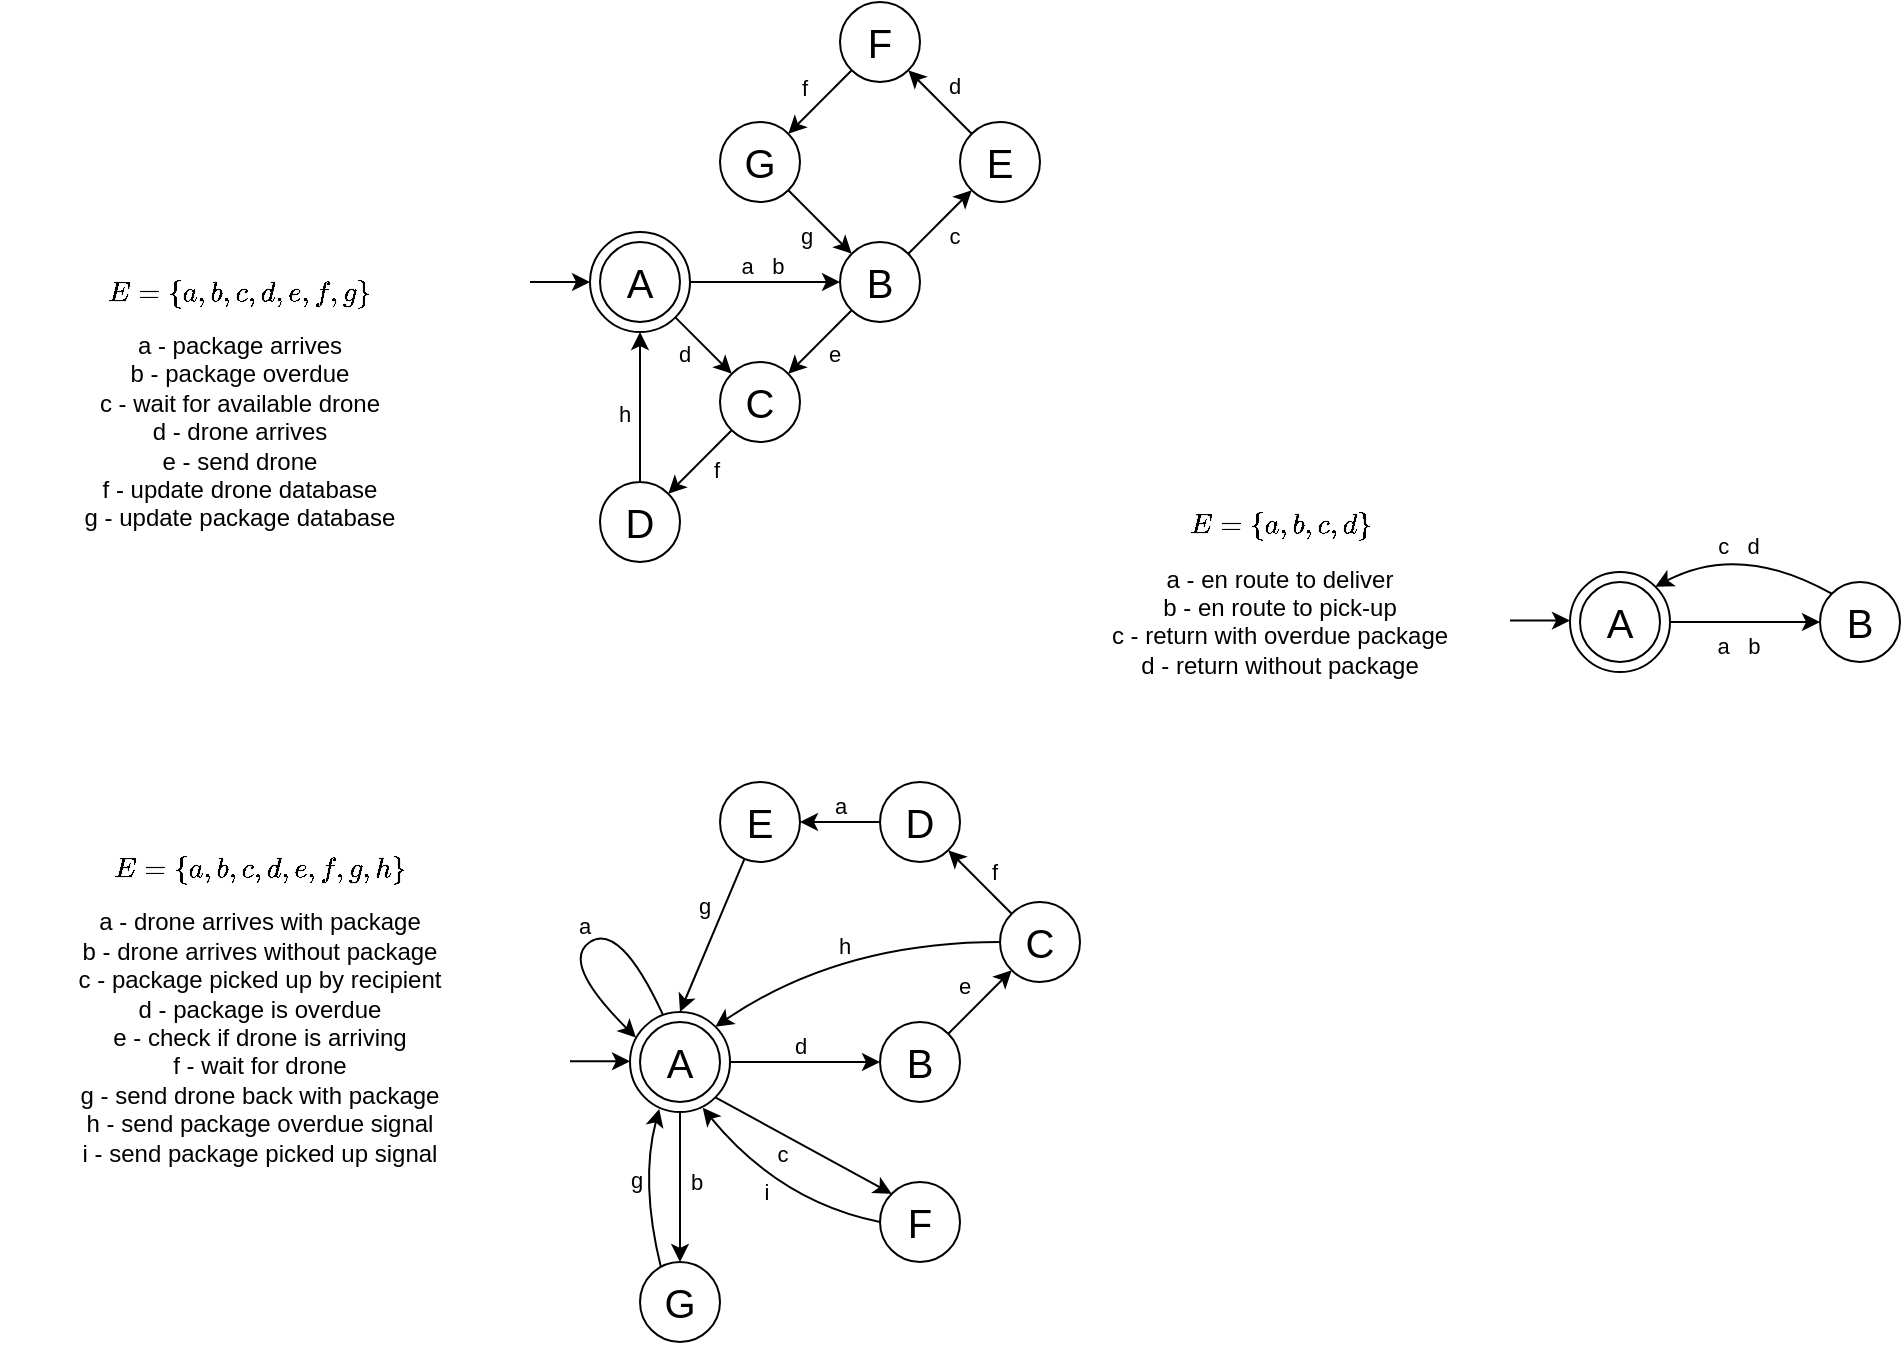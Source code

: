<mxfile version="24.7.17">
  <diagram name="Page-1" id="gmJVIDccvWsY-ryzsYZR">
    <mxGraphModel dx="2074" dy="1204" grid="1" gridSize="10" guides="1" tooltips="1" connect="1" arrows="1" fold="1" page="1" pageScale="1" pageWidth="850" pageHeight="1100" math="1" shadow="0">
      <root>
        <mxCell id="0" />
        <mxCell id="1" parent="0" />
        <mxCell id="8tRsAm4OLRTYSmNUncQA-51" value="" style="ellipse;whiteSpace=wrap;html=1;aspect=fixed;movable=1;resizable=1;rotatable=1;deletable=1;editable=1;locked=0;connectable=1;" vertex="1" parent="1">
          <mxGeometry x="805" y="445" width="50" height="50" as="geometry" />
        </mxCell>
        <mxCell id="8tRsAm4OLRTYSmNUncQA-4" style="edgeStyle=orthogonalEdgeStyle;rounded=0;orthogonalLoop=1;jettySize=auto;html=1;entryX=0;entryY=0.5;entryDx=0;entryDy=0;movable=0;resizable=0;rotatable=0;deletable=0;editable=0;locked=1;connectable=0;" edge="1" parent="1" source="8tRsAm4OLRTYSmNUncQA-2" target="8tRsAm4OLRTYSmNUncQA-3">
          <mxGeometry relative="1" as="geometry" />
        </mxCell>
        <mxCell id="8tRsAm4OLRTYSmNUncQA-5" value="a&amp;nbsp; &amp;nbsp;b" style="edgeLabel;html=1;align=center;verticalAlign=middle;resizable=0;points=[];labelBackgroundColor=none;movable=0;rotatable=0;deletable=0;editable=0;locked=1;connectable=0;" vertex="1" connectable="0" parent="8tRsAm4OLRTYSmNUncQA-4">
          <mxGeometry x="-0.056" relative="1" as="geometry">
            <mxPoint y="-8" as="offset" />
          </mxGeometry>
        </mxCell>
        <mxCell id="8tRsAm4OLRTYSmNUncQA-39" style="rounded=0;orthogonalLoop=1;jettySize=auto;html=1;entryX=0;entryY=0;entryDx=0;entryDy=0;movable=0;resizable=0;rotatable=0;deletable=0;editable=0;locked=1;connectable=0;" edge="1" parent="1" source="8tRsAm4OLRTYSmNUncQA-2" target="8tRsAm4OLRTYSmNUncQA-12">
          <mxGeometry relative="1" as="geometry" />
        </mxCell>
        <mxCell id="8tRsAm4OLRTYSmNUncQA-2" value="" style="ellipse;whiteSpace=wrap;html=1;aspect=fixed;movable=0;resizable=0;rotatable=0;deletable=0;editable=0;locked=1;connectable=0;" vertex="1" parent="1">
          <mxGeometry x="315" y="275" width="50" height="50" as="geometry" />
        </mxCell>
        <mxCell id="8tRsAm4OLRTYSmNUncQA-1" value="&lt;font style=&quot;font-size: 20px;&quot;&gt;A&lt;/font&gt;" style="ellipse;whiteSpace=wrap;html=1;aspect=fixed;movable=0;resizable=0;rotatable=0;deletable=0;editable=0;locked=1;connectable=0;" vertex="1" parent="1">
          <mxGeometry x="320" y="280" width="40" height="40" as="geometry" />
        </mxCell>
        <mxCell id="8tRsAm4OLRTYSmNUncQA-13" style="rounded=0;orthogonalLoop=1;jettySize=auto;html=1;entryX=1;entryY=0;entryDx=0;entryDy=0;movable=0;resizable=0;rotatable=0;deletable=0;editable=0;locked=1;connectable=0;" edge="1" parent="1" source="8tRsAm4OLRTYSmNUncQA-3" target="8tRsAm4OLRTYSmNUncQA-12">
          <mxGeometry relative="1" as="geometry" />
        </mxCell>
        <mxCell id="8tRsAm4OLRTYSmNUncQA-16" value="e" style="edgeLabel;html=1;align=center;verticalAlign=middle;resizable=0;points=[];labelBackgroundColor=none;movable=0;rotatable=0;deletable=0;editable=0;locked=1;connectable=0;" vertex="1" connectable="0" parent="8tRsAm4OLRTYSmNUncQA-13">
          <mxGeometry x="-0.118" y="2" relative="1" as="geometry">
            <mxPoint x="4" y="6" as="offset" />
          </mxGeometry>
        </mxCell>
        <mxCell id="8tRsAm4OLRTYSmNUncQA-27" style="rounded=0;orthogonalLoop=1;jettySize=auto;html=1;entryX=0;entryY=1;entryDx=0;entryDy=0;movable=0;resizable=0;rotatable=0;deletable=0;editable=0;locked=1;connectable=0;" edge="1" parent="1" source="8tRsAm4OLRTYSmNUncQA-3" target="8tRsAm4OLRTYSmNUncQA-8">
          <mxGeometry relative="1" as="geometry" />
        </mxCell>
        <mxCell id="8tRsAm4OLRTYSmNUncQA-30" value="c" style="edgeLabel;html=1;align=center;verticalAlign=middle;resizable=0;points=[];labelBackgroundColor=none;movable=0;rotatable=0;deletable=0;editable=0;locked=1;connectable=0;" vertex="1" connectable="0" parent="8tRsAm4OLRTYSmNUncQA-27">
          <mxGeometry x="0.032" y="-1" relative="1" as="geometry">
            <mxPoint x="6" y="6" as="offset" />
          </mxGeometry>
        </mxCell>
        <mxCell id="8tRsAm4OLRTYSmNUncQA-3" value="&lt;font style=&quot;font-size: 20px;&quot;&gt;B&lt;/font&gt;" style="ellipse;whiteSpace=wrap;html=1;aspect=fixed;movable=0;resizable=0;rotatable=0;deletable=0;editable=0;locked=1;connectable=0;" vertex="1" parent="1">
          <mxGeometry x="440" y="280" width="40" height="40" as="geometry" />
        </mxCell>
        <mxCell id="8tRsAm4OLRTYSmNUncQA-6" value="$$E = \{a,b,c, d, e, f, g\}$$&lt;div&gt;&lt;div&gt;&lt;span style=&quot;background-color: initial;&quot;&gt;a - package arrives&lt;/span&gt;&lt;/div&gt;&lt;div&gt;&lt;span style=&quot;background-color: initial;&quot;&gt;b - package overdue&lt;/span&gt;&lt;/div&gt;c - wait for available drone&lt;/div&gt;&lt;div&gt;d - drone arrives&lt;/div&gt;&lt;div&gt;e - send drone&lt;/div&gt;&lt;div&gt;&lt;div&gt;f - update drone database&lt;/div&gt;&lt;div&gt;&lt;span style=&quot;background-color: initial;&quot;&gt;g - update package database&lt;/span&gt;&lt;/div&gt;&lt;div&gt;&lt;span style=&quot;color: rgba(0, 0, 0, 0); font-family: monospace; font-size: 0px; text-align: start; text-wrap: nowrap; background-color: initial;&quot;&gt;bbbb3CmxGraphModel%3E%3Croot%3E%3CmxCell%20id%3D%220%22%2F%3E%3CmxCell%20id%3D%221%22%20parent%3D%220%22%2F%3E%3CmxCell%20id%3D%222%22%20value%3D%22%26lt%3Bfont%20style%3D%26quot%3Bfont-size%3A%2020px%3B%26quot%3B%26gt%3BA%26lt%3B%2Ffont%26gt%3B%22%20style%3D%22ellipse%3BwhiteSpace%3Dwrap%3Bhtml%3D1%3Baspect%3Dfixed%3B%22%20vertex%3D%221%22%20parent%3D%221%22%3E%3CmxGeometry%20x%3D%22320%22%20y%3D%22280%22%20width%3D%2240%22%20height%3D%2240%22%20as%3D%22geometry%22%2F%3E%3C%2FmxCell%3E%3C%2Froot%3E%3C%2FmxGraphModel%3E&lt;/span&gt;&lt;span style=&quot;color: rgba(0, 0, 0, 0); font-family: monospace; font-size: 0px; text-align: start; text-wrap: nowrap; background-color: initial;&quot;&gt;%3CmxGraphModel%3E%3Croot%3E%3CmxCell%20id%3D%220%22%2F%3E%3CmxCell%20id%3D%221%22%20parent%3D%220%22%2F%3E%3CmxCell%20id%3D%222%22%20value%3D%22%26lt%3Bfont%20style%3D%26quot%3Bfont-size%3A%2020px%3B%26quot%3B%26gt%3BA%26lt%3B%2Ffont%26gt%3B%22%20style%3D%22ellipse%3BwhiteSpace%3Dwrap%3Bhtml%3D1%3Baspect%3Dfixed%3B%22%20vertex%3D%221%22%20parent%3D%221%22%3E%3CmxGeometry%20x%3D%22320%22%20y%3D%22280%22%20width%3D%2240%22%20height%3D%2240%22%20as%3D%22geometry%22%2F%3E%3C%2FmxCell%3E%3C%2Froot%3E%3C%2F&amp;nbsp;&lt;/span&gt;&lt;/div&gt;&lt;/div&gt;&lt;div&gt;&lt;span style=&quot;color: rgba(0, 0, 0, 0); font-family: monospace; font-size: 0px; text-align: start; text-wrap: nowrap; background-color: initial;&quot;&gt;&lt;br&gt;&lt;/span&gt;&lt;/div&gt;" style="text;html=1;align=center;verticalAlign=middle;whiteSpace=wrap;rounded=0;movable=1;resizable=1;rotatable=1;deletable=1;editable=1;locked=0;connectable=1;" vertex="1" parent="1">
          <mxGeometry x="20" y="340" width="240" height="60" as="geometry" />
        </mxCell>
        <mxCell id="8tRsAm4OLRTYSmNUncQA-28" style="rounded=0;orthogonalLoop=1;jettySize=auto;html=1;entryX=1;entryY=1;entryDx=0;entryDy=0;movable=0;resizable=0;rotatable=0;deletable=0;editable=0;locked=1;connectable=0;" edge="1" parent="1" source="8tRsAm4OLRTYSmNUncQA-8" target="8tRsAm4OLRTYSmNUncQA-26">
          <mxGeometry relative="1" as="geometry" />
        </mxCell>
        <mxCell id="8tRsAm4OLRTYSmNUncQA-34" value="d" style="edgeLabel;html=1;align=center;verticalAlign=middle;resizable=0;points=[];labelBackgroundColor=none;movable=0;rotatable=0;deletable=0;editable=0;locked=1;connectable=0;" vertex="1" connectable="0" parent="8tRsAm4OLRTYSmNUncQA-28">
          <mxGeometry x="-0.231" relative="1" as="geometry">
            <mxPoint x="3" y="-12" as="offset" />
          </mxGeometry>
        </mxCell>
        <mxCell id="8tRsAm4OLRTYSmNUncQA-8" value="&lt;font style=&quot;font-size: 20px;&quot;&gt;E&lt;/font&gt;" style="ellipse;whiteSpace=wrap;html=1;aspect=fixed;movable=1;resizable=1;rotatable=1;deletable=1;editable=1;locked=0;connectable=1;" vertex="1" parent="1">
          <mxGeometry x="500" y="220" width="40" height="40" as="geometry" />
        </mxCell>
        <mxCell id="8tRsAm4OLRTYSmNUncQA-12" value="&lt;font style=&quot;font-size: 20px;&quot;&gt;C&lt;/font&gt;" style="ellipse;whiteSpace=wrap;html=1;aspect=fixed;movable=0;resizable=0;rotatable=0;deletable=0;editable=0;locked=1;connectable=0;" vertex="1" parent="1">
          <mxGeometry x="380" y="340" width="40" height="40" as="geometry" />
        </mxCell>
        <mxCell id="8tRsAm4OLRTYSmNUncQA-23" value="h" style="edgeLabel;html=1;align=center;verticalAlign=middle;resizable=0;points=[];labelBackgroundColor=none;movable=0;rotatable=0;deletable=0;editable=0;locked=1;connectable=0;" vertex="1" connectable="0" parent="1">
          <mxGeometry x="336.002" y="370.004" as="geometry">
            <mxPoint x="-4" y="-4" as="offset" />
          </mxGeometry>
        </mxCell>
        <mxCell id="8tRsAm4OLRTYSmNUncQA-24" value="f" style="edgeLabel;html=1;align=center;verticalAlign=middle;resizable=0;points=[];labelBackgroundColor=none;movable=0;rotatable=0;deletable=0;editable=0;locked=1;connectable=0;" vertex="1" connectable="0" parent="1">
          <mxGeometry x="382.002" y="398.004" as="geometry">
            <mxPoint x="-4" y="-4" as="offset" />
          </mxGeometry>
        </mxCell>
        <mxCell id="8tRsAm4OLRTYSmNUncQA-29" style="rounded=0;orthogonalLoop=1;jettySize=auto;html=1;entryX=1;entryY=0;entryDx=0;entryDy=0;movable=0;resizable=0;rotatable=0;deletable=0;editable=0;locked=1;connectable=0;" edge="1" parent="1" source="8tRsAm4OLRTYSmNUncQA-26" target="8tRsAm4OLRTYSmNUncQA-32">
          <mxGeometry relative="1" as="geometry" />
        </mxCell>
        <mxCell id="8tRsAm4OLRTYSmNUncQA-36" value="f" style="edgeLabel;html=1;align=center;verticalAlign=middle;resizable=0;points=[];labelBackgroundColor=none;movable=0;rotatable=0;deletable=0;editable=0;locked=1;connectable=0;" vertex="1" connectable="0" parent="8tRsAm4OLRTYSmNUncQA-29">
          <mxGeometry x="0.021" relative="1" as="geometry">
            <mxPoint x="-8" y="-8" as="offset" />
          </mxGeometry>
        </mxCell>
        <mxCell id="8tRsAm4OLRTYSmNUncQA-26" value="&lt;font style=&quot;font-size: 20px;&quot;&gt;F&lt;/font&gt;" style="ellipse;whiteSpace=wrap;html=1;aspect=fixed;movable=1;resizable=1;rotatable=1;deletable=1;editable=1;locked=0;connectable=1;" vertex="1" parent="1">
          <mxGeometry x="440" y="160" width="40" height="40" as="geometry" />
        </mxCell>
        <mxCell id="8tRsAm4OLRTYSmNUncQA-33" style="rounded=0;orthogonalLoop=1;jettySize=auto;html=1;entryX=0;entryY=0;entryDx=0;entryDy=0;movable=0;resizable=0;rotatable=0;deletable=0;editable=0;locked=1;connectable=0;" edge="1" parent="1" source="8tRsAm4OLRTYSmNUncQA-32" target="8tRsAm4OLRTYSmNUncQA-3">
          <mxGeometry relative="1" as="geometry" />
        </mxCell>
        <mxCell id="8tRsAm4OLRTYSmNUncQA-37" value="g" style="edgeLabel;html=1;align=center;verticalAlign=middle;resizable=0;points=[];labelBackgroundColor=none;movable=0;rotatable=0;deletable=0;editable=0;locked=1;connectable=0;" vertex="1" connectable="0" parent="8tRsAm4OLRTYSmNUncQA-33">
          <mxGeometry x="-0.357" relative="1" as="geometry">
            <mxPoint x="-2" y="12" as="offset" />
          </mxGeometry>
        </mxCell>
        <mxCell id="8tRsAm4OLRTYSmNUncQA-32" value="&lt;font style=&quot;font-size: 20px;&quot;&gt;G&lt;/font&gt;" style="ellipse;whiteSpace=wrap;html=1;aspect=fixed;movable=1;resizable=1;rotatable=1;deletable=1;editable=1;locked=0;connectable=1;" vertex="1" parent="1">
          <mxGeometry x="380" y="220" width="40" height="40" as="geometry" />
        </mxCell>
        <mxCell id="8tRsAm4OLRTYSmNUncQA-43" value="d" style="edgeLabel;html=1;align=center;verticalAlign=middle;resizable=0;points=[];labelBackgroundColor=none;movable=0;rotatable=0;deletable=0;editable=0;locked=1;connectable=0;" vertex="1" connectable="0" parent="1">
          <mxGeometry x="357.002" y="338.004" as="geometry">
            <mxPoint x="5" y="-2" as="offset" />
          </mxGeometry>
        </mxCell>
        <mxCell id="8tRsAm4OLRTYSmNUncQA-47" style="edgeStyle=orthogonalEdgeStyle;rounded=0;orthogonalLoop=1;jettySize=auto;html=1;entryX=0.5;entryY=1;entryDx=0;entryDy=0;movable=0;resizable=0;rotatable=0;deletable=0;editable=0;locked=1;connectable=0;" edge="1" parent="1" source="8tRsAm4OLRTYSmNUncQA-45" target="8tRsAm4OLRTYSmNUncQA-2">
          <mxGeometry relative="1" as="geometry" />
        </mxCell>
        <mxCell id="8tRsAm4OLRTYSmNUncQA-45" value="&lt;font style=&quot;font-size: 20px;&quot;&gt;D&lt;/font&gt;" style="ellipse;whiteSpace=wrap;html=1;aspect=fixed;movable=1;resizable=1;rotatable=1;deletable=1;editable=1;locked=0;connectable=1;" vertex="1" parent="1">
          <mxGeometry x="320" y="400" width="40" height="40" as="geometry" />
        </mxCell>
        <mxCell id="8tRsAm4OLRTYSmNUncQA-46" style="rounded=0;orthogonalLoop=1;jettySize=auto;html=1;entryX=1;entryY=0;entryDx=0;entryDy=0;movable=0;resizable=0;rotatable=0;deletable=0;editable=0;locked=1;connectable=0;" edge="1" parent="1" source="8tRsAm4OLRTYSmNUncQA-12" target="8tRsAm4OLRTYSmNUncQA-45">
          <mxGeometry relative="1" as="geometry" />
        </mxCell>
        <mxCell id="8tRsAm4OLRTYSmNUncQA-54" style="rounded=0;orthogonalLoop=1;jettySize=auto;html=1;entryX=0;entryY=0.5;entryDx=0;entryDy=0;exitX=1;exitY=0.5;exitDx=0;exitDy=0;" edge="1" parent="1" source="8tRsAm4OLRTYSmNUncQA-51" target="8tRsAm4OLRTYSmNUncQA-52">
          <mxGeometry relative="1" as="geometry">
            <mxPoint x="850" y="450" as="sourcePoint" />
          </mxGeometry>
        </mxCell>
        <mxCell id="8tRsAm4OLRTYSmNUncQA-55" value="a&amp;nbsp; &amp;nbsp;b" style="edgeLabel;html=1;align=center;verticalAlign=middle;resizable=0;points=[];labelBackgroundColor=none;" vertex="1" connectable="0" parent="8tRsAm4OLRTYSmNUncQA-54">
          <mxGeometry x="-0.126" y="-1" relative="1" as="geometry">
            <mxPoint x="1" y="11" as="offset" />
          </mxGeometry>
        </mxCell>
        <mxCell id="8tRsAm4OLRTYSmNUncQA-48" value="&lt;span style=&quot;font-size: 20px;&quot;&gt;A&lt;/span&gt;" style="ellipse;whiteSpace=wrap;html=1;aspect=fixed;movable=1;resizable=1;rotatable=1;deletable=1;editable=1;locked=0;connectable=1;" vertex="1" parent="1">
          <mxGeometry x="810" y="450" width="40" height="40" as="geometry" />
        </mxCell>
        <mxCell id="8tRsAm4OLRTYSmNUncQA-49" value="$$E = \{a,b,c, d\}$$&lt;div&gt;&lt;div&gt;&lt;span style=&quot;background-color: initial;&quot;&gt;a - en route to deliver&lt;/span&gt;&lt;/div&gt;&lt;div&gt;&lt;span style=&quot;background-color: initial;&quot;&gt;b -&amp;nbsp;&lt;/span&gt;&lt;span style=&quot;background-color: initial;&quot;&gt;en route to pick-up&lt;/span&gt;&lt;/div&gt;&lt;/div&gt;&lt;div&gt;c - return with overdue package&lt;/div&gt;&lt;div&gt;d - return without package&lt;/div&gt;&lt;div&gt;&lt;div&gt;&lt;span style=&quot;color: rgba(0, 0, 0, 0); font-family: monospace; font-size: 0px; text-align: start; text-wrap: nowrap; background-color: initial;&quot;&gt;bbbb3CmxGraphModel%3E%3Croot%3E%3CmxCell%20id%3D%220%22%2F%3E%3CmxCell%20id%3D%221%22%20parent%3D%220%22%2F%3E%3CmxCell%20id%3D%222%22%20value%3D%22%26lt%3Bfont%20style%3D%26quot%3Bfont-size%3A%2020px%3B%26quot%3B%26gt%3BA%26lt%3B%2Ffont%26gt%3B%22%20style%3D%22ellipse%3BwhiteSpace%3Dwrap%3Bhtml%3D1%3Baspect%3Dfixed%3B%22%20vertex%3D%221%22%20parent%3D%221%22%3E%3CmxGeometry%20x%3D%22320%22%20y%3D%22280%22%20width%3D%2240%22%20height%3D%2240%22%20as%3D%22geometry%22%2F%3E%3C%2FmxCell%3E%3C%2Froot%3E%3C%2FmxGraphModel%3E&lt;/span&gt;&lt;span style=&quot;color: rgba(0, 0, 0, 0); font-family: monospace; font-size: 0px; text-align: start; text-wrap: nowrap; background-color: initial;&quot;&gt;%3CmxGraphModel%3E%3Croot%3E%3CmxCell%20id%3D%220%22%2F%3E%3CmxCell%20id%3D%221%22%20parent%3D%220%22%2F%3E%3CmxCell%20id%3D%222%22%20value%3D%22%26lt%3Bfont%20style%3D%26quot%3Bfont-size%3A%2020px%3B%26quot%3B%26gt%3BA%26lt%3B%2Ffont%26gt%3B%22%20style%3D%22ellipse%3BwhiteSpace%3Dwrap%3Bhtml%3D1%3Baspect%3Dfixed%3B%22%20vertex%3D%221%22%20parent%3D%221%22%3E%3CmxGeometry%20x%3D%22320%22%20y%3D%22280%22%20width%3D%2240%22%20height%3D%2240%22%20as%3D%22geometry%22%2F%3E%3C%2FmxCell%3E%3C%2Froot%3E%3C%2F&amp;nbsp;&lt;/span&gt;&lt;/div&gt;&lt;/div&gt;&lt;div&gt;&lt;span style=&quot;color: rgba(0, 0, 0, 0); font-family: monospace; font-size: 0px; text-align: start; text-wrap: nowrap; background-color: initial;&quot;&gt;&lt;br&gt;&lt;/span&gt;&lt;/div&gt;" style="text;html=1;align=center;verticalAlign=middle;whiteSpace=wrap;rounded=0;movable=1;resizable=1;rotatable=1;deletable=1;editable=1;locked=0;connectable=1;" vertex="1" parent="1">
          <mxGeometry x="540" y="435" width="240" height="60" as="geometry" />
        </mxCell>
        <mxCell id="8tRsAm4OLRTYSmNUncQA-52" value="&lt;span style=&quot;font-size: 20px;&quot;&gt;B&lt;/span&gt;" style="ellipse;whiteSpace=wrap;html=1;aspect=fixed;movable=1;resizable=1;rotatable=1;deletable=1;editable=1;locked=0;connectable=1;" vertex="1" parent="1">
          <mxGeometry x="930" y="450" width="40" height="40" as="geometry" />
        </mxCell>
        <mxCell id="8tRsAm4OLRTYSmNUncQA-64" value="$$E = \{a,b,c, d,e, f, g, h\}$$&lt;div&gt;&lt;div&gt;&lt;div&gt;&lt;span style=&quot;background-color: initial;&quot;&gt;a - drone arrives with package&lt;/span&gt;&lt;/div&gt;&lt;div&gt;&lt;span style=&quot;background-color: initial;&quot;&gt;b -&amp;nbsp;&lt;/span&gt;&lt;span style=&quot;background-color: initial;&quot;&gt;drone arrives without package&lt;/span&gt;&lt;/div&gt;&lt;/div&gt;&lt;div&gt;c - package picked up by recipient&lt;/div&gt;&lt;div&gt;d - package is overdue&lt;/div&gt;&lt;div&gt;e - check if drone is arriving&lt;/div&gt;&lt;div&gt;f - wait for drone&lt;/div&gt;&lt;div&gt;g - send drone back with package&lt;/div&gt;&lt;div&gt;h - send package overdue signal&lt;/div&gt;&lt;div&gt;i - send package picked up signal&lt;/div&gt;&lt;div&gt;&lt;br&gt;&lt;/div&gt;&lt;div&gt;&lt;div&gt;&lt;span style=&quot;color: rgba(0, 0, 0, 0); font-family: monospace; font-size: 0px; text-align: start; text-wrap: nowrap; background-color: initial;&quot;&gt;bbbb3CmxGraphModel%3E%3Croot%3E%3CmxCell%20id%3D%220%22%2F%3E%3CmxCell%20id%3D%221%22%20parent%3D%220%22%2F%3E%3CmxCell%20id%3D%222%22%20value%3D%22%26lt%3Bfont%20style%3D%26quot%3Bfont-size%3A%2020px%3B%26quot%3B%26gt%3BA%26lt%3B%2Ffont%26gt%3B%22%20style%3D%22ellipse%3BwhiteSpace%3Dwrap%3Bhtml%3D1%3Baspect%3Dfixed%3B%22%20vertex%3D%221%22%20parent%3D%221%22%3E%3CmxGeometry%20x%3D%22320%22%20y%3D%22280%22%20width%3D%2240%22%20height%3D%2240%22%20as%3D%22geometry%22%2F%3E%3C%2FmxCell%3E%3C%2Froot%3E%3C%2FmxGraphModel%3&lt;/span&gt;&lt;/div&gt;&lt;div&gt;&lt;span style=&quot;background-color: initial; color: rgba(0, 0, 0, 0); font-family: monospace; font-size: 0px; text-align: start; text-wrap: nowrap;&quot;&gt;&amp;nbsp;dsa%3CmxGraphModel%3E%3Croot%3E%3CmxCell%20id%3D%220%22%2F%3E%3CmxCell%20id%3D%221%22%20parent%3D%220%22%2F%3E%3CmxCell%20id%3D%222%22%20value%3D%22%26lt%3Bfont%20style%3D%26quot%3Bfont-size%3A%2020px%3B%26quot%3B%26gt%3BA%26lt%3B%2Ffont%26gt%3B%22%20style%3D%22ellipse%3BwhiteSpace%3Dwrap%3Bhtml%3D1%3Baspect%3Dfixed%3B%22%20vertex%3D%221%22%20parent%3D%221%22%3E%3CmxGeometry%20x%3D%22320%22%20y%3D%22280%22%20width%3D%2240%22%20height%3D%2240%22%20as%3D%22geometry%22%2F%3E%3C%2FmxCell%3E%3C%2Froot%3E&lt;/span&gt;&lt;/div&gt;&lt;/div&gt;&lt;/div&gt;" style="text;html=1;align=center;verticalAlign=middle;whiteSpace=wrap;rounded=0;movable=1;resizable=1;rotatable=1;deletable=1;editable=1;locked=0;connectable=1;" vertex="1" parent="1">
          <mxGeometry x="30" y="650" width="240" height="60" as="geometry" />
        </mxCell>
        <mxCell id="8tRsAm4OLRTYSmNUncQA-80" style="rounded=0;orthogonalLoop=1;jettySize=auto;html=1;entryX=0;entryY=0;entryDx=0;entryDy=0;exitX=1;exitY=1;exitDx=0;exitDy=0;" edge="1" parent="1" source="8tRsAm4OLRTYSmNUncQA-65" target="8tRsAm4OLRTYSmNUncQA-79">
          <mxGeometry relative="1" as="geometry" />
        </mxCell>
        <mxCell id="8tRsAm4OLRTYSmNUncQA-81" value="c" style="edgeLabel;html=1;align=center;verticalAlign=middle;resizable=0;points=[];labelBackgroundColor=none;" vertex="1" connectable="0" parent="8tRsAm4OLRTYSmNUncQA-80">
          <mxGeometry x="-0.031" y="-1" relative="1" as="geometry">
            <mxPoint x="-9" y="4" as="offset" />
          </mxGeometry>
        </mxCell>
        <mxCell id="8tRsAm4OLRTYSmNUncQA-84" value="" style="edgeStyle=orthogonalEdgeStyle;rounded=0;orthogonalLoop=1;jettySize=auto;html=1;" edge="1" parent="1" source="8tRsAm4OLRTYSmNUncQA-65" target="8tRsAm4OLRTYSmNUncQA-82">
          <mxGeometry relative="1" as="geometry" />
        </mxCell>
        <mxCell id="8tRsAm4OLRTYSmNUncQA-85" value="d" style="edgeLabel;html=1;align=center;verticalAlign=middle;resizable=0;points=[];labelBackgroundColor=none;" vertex="1" connectable="0" parent="8tRsAm4OLRTYSmNUncQA-84">
          <mxGeometry x="-0.084" relative="1" as="geometry">
            <mxPoint y="-8" as="offset" />
          </mxGeometry>
        </mxCell>
        <mxCell id="8tRsAm4OLRTYSmNUncQA-116" value="" style="edgeStyle=orthogonalEdgeStyle;rounded=0;orthogonalLoop=1;jettySize=auto;html=1;" edge="1" parent="1" source="8tRsAm4OLRTYSmNUncQA-65" target="8tRsAm4OLRTYSmNUncQA-114">
          <mxGeometry relative="1" as="geometry" />
        </mxCell>
        <mxCell id="8tRsAm4OLRTYSmNUncQA-65" value="" style="ellipse;whiteSpace=wrap;html=1;aspect=fixed;movable=1;resizable=1;rotatable=1;deletable=1;editable=1;locked=0;connectable=1;" vertex="1" parent="1">
          <mxGeometry x="335" y="665" width="50" height="50" as="geometry" />
        </mxCell>
        <mxCell id="8tRsAm4OLRTYSmNUncQA-66" value="&lt;span style=&quot;font-size: 20px;&quot;&gt;A&lt;/span&gt;" style="ellipse;whiteSpace=wrap;html=1;aspect=fixed;movable=1;resizable=1;rotatable=1;deletable=1;editable=1;locked=0;connectable=1;" vertex="1" parent="1">
          <mxGeometry x="340" y="670" width="40" height="40" as="geometry" />
        </mxCell>
        <mxCell id="8tRsAm4OLRTYSmNUncQA-75" value="" style="curved=1;endArrow=classic;html=1;rounded=0;exitX=0;exitY=0;exitDx=0;exitDy=0;entryX=1;entryY=0;entryDx=0;entryDy=0;" edge="1" parent="1" source="8tRsAm4OLRTYSmNUncQA-52" target="8tRsAm4OLRTYSmNUncQA-51">
          <mxGeometry width="50" height="50" relative="1" as="geometry">
            <mxPoint x="800" y="660" as="sourcePoint" />
            <mxPoint x="850" y="610" as="targetPoint" />
            <Array as="points">
              <mxPoint x="890" y="430" />
            </Array>
          </mxGeometry>
        </mxCell>
        <mxCell id="8tRsAm4OLRTYSmNUncQA-76" value="c&amp;nbsp; &amp;nbsp;d" style="edgeLabel;html=1;align=center;verticalAlign=middle;resizable=0;points=[];labelBackgroundColor=none;" vertex="1" connectable="0" parent="8tRsAm4OLRTYSmNUncQA-75">
          <mxGeometry x="-0.061" y="9" relative="1" as="geometry">
            <mxPoint x="-2" y="-9" as="offset" />
          </mxGeometry>
        </mxCell>
        <mxCell id="8tRsAm4OLRTYSmNUncQA-79" value="&lt;span style=&quot;font-size: 20px;&quot;&gt;F&lt;/span&gt;" style="ellipse;whiteSpace=wrap;html=1;aspect=fixed;movable=1;resizable=1;rotatable=1;deletable=1;editable=1;locked=0;connectable=1;" vertex="1" parent="1">
          <mxGeometry x="460" y="750" width="40" height="40" as="geometry" />
        </mxCell>
        <mxCell id="8tRsAm4OLRTYSmNUncQA-87" value="" style="rounded=0;orthogonalLoop=1;jettySize=auto;html=1;" edge="1" parent="1" source="8tRsAm4OLRTYSmNUncQA-82" target="8tRsAm4OLRTYSmNUncQA-86">
          <mxGeometry relative="1" as="geometry" />
        </mxCell>
        <mxCell id="8tRsAm4OLRTYSmNUncQA-88" value="e" style="edgeLabel;html=1;align=center;verticalAlign=middle;resizable=0;points=[];labelBackgroundColor=none;" vertex="1" connectable="0" parent="8tRsAm4OLRTYSmNUncQA-87">
          <mxGeometry x="0.042" y="-2" relative="1" as="geometry">
            <mxPoint x="-10" y="-9" as="offset" />
          </mxGeometry>
        </mxCell>
        <mxCell id="8tRsAm4OLRTYSmNUncQA-82" value="&lt;span style=&quot;font-size: 20px;&quot;&gt;B&lt;/span&gt;" style="ellipse;whiteSpace=wrap;html=1;aspect=fixed;movable=1;resizable=1;rotatable=1;deletable=1;editable=1;locked=0;connectable=1;" vertex="1" parent="1">
          <mxGeometry x="460" y="670" width="40" height="40" as="geometry" />
        </mxCell>
        <mxCell id="8tRsAm4OLRTYSmNUncQA-94" style="rounded=0;orthogonalLoop=1;jettySize=auto;html=1;entryX=1;entryY=1;entryDx=0;entryDy=0;" edge="1" parent="1" source="8tRsAm4OLRTYSmNUncQA-86" target="8tRsAm4OLRTYSmNUncQA-93">
          <mxGeometry relative="1" as="geometry" />
        </mxCell>
        <mxCell id="8tRsAm4OLRTYSmNUncQA-95" value="f" style="edgeLabel;html=1;align=center;verticalAlign=middle;resizable=0;points=[];" vertex="1" connectable="0" parent="8tRsAm4OLRTYSmNUncQA-94">
          <mxGeometry x="-0.074" y="-1" relative="1" as="geometry">
            <mxPoint x="5" y="-6" as="offset" />
          </mxGeometry>
        </mxCell>
        <mxCell id="8tRsAm4OLRTYSmNUncQA-86" value="&lt;span style=&quot;font-size: 20px;&quot;&gt;C&lt;/span&gt;" style="ellipse;whiteSpace=wrap;html=1;aspect=fixed;movable=1;resizable=1;rotatable=1;deletable=1;editable=1;locked=0;connectable=1;" vertex="1" parent="1">
          <mxGeometry x="520" y="610" width="40" height="40" as="geometry" />
        </mxCell>
        <mxCell id="8tRsAm4OLRTYSmNUncQA-90" value="" style="curved=1;endArrow=classic;html=1;rounded=0;entryX=1;entryY=0;entryDx=0;entryDy=0;exitX=0;exitY=0.5;exitDx=0;exitDy=0;" edge="1" parent="1" source="8tRsAm4OLRTYSmNUncQA-86" target="8tRsAm4OLRTYSmNUncQA-65">
          <mxGeometry width="50" height="50" relative="1" as="geometry">
            <mxPoint x="420" y="650" as="sourcePoint" />
            <mxPoint x="470" y="600" as="targetPoint" />
            <Array as="points">
              <mxPoint x="440" y="630" />
            </Array>
          </mxGeometry>
        </mxCell>
        <mxCell id="8tRsAm4OLRTYSmNUncQA-92" value="h" style="edgeLabel;html=1;align=center;verticalAlign=middle;resizable=0;points=[];labelBackgroundColor=none;" vertex="1" connectable="0" parent="8tRsAm4OLRTYSmNUncQA-90">
          <mxGeometry x="0.172" y="9" relative="1" as="geometry">
            <mxPoint x="6" y="-12" as="offset" />
          </mxGeometry>
        </mxCell>
        <mxCell id="8tRsAm4OLRTYSmNUncQA-97" value="" style="edgeStyle=orthogonalEdgeStyle;rounded=0;orthogonalLoop=1;jettySize=auto;html=1;" edge="1" parent="1" source="8tRsAm4OLRTYSmNUncQA-93" target="8tRsAm4OLRTYSmNUncQA-96">
          <mxGeometry relative="1" as="geometry" />
        </mxCell>
        <mxCell id="8tRsAm4OLRTYSmNUncQA-98" value="a" style="edgeLabel;html=1;align=center;verticalAlign=middle;resizable=0;points=[];labelBackgroundColor=none;" vertex="1" connectable="0" parent="8tRsAm4OLRTYSmNUncQA-97">
          <mxGeometry y="1" relative="1" as="geometry">
            <mxPoint y="-9" as="offset" />
          </mxGeometry>
        </mxCell>
        <mxCell id="8tRsAm4OLRTYSmNUncQA-93" value="&lt;span style=&quot;font-size: 20px;&quot;&gt;D&lt;/span&gt;" style="ellipse;whiteSpace=wrap;html=1;aspect=fixed;movable=1;resizable=1;rotatable=1;deletable=1;editable=1;locked=0;connectable=1;" vertex="1" parent="1">
          <mxGeometry x="460" y="550" width="40" height="40" as="geometry" />
        </mxCell>
        <mxCell id="8tRsAm4OLRTYSmNUncQA-99" style="rounded=0;orthogonalLoop=1;jettySize=auto;html=1;entryX=0.5;entryY=0;entryDx=0;entryDy=0;" edge="1" parent="1" source="8tRsAm4OLRTYSmNUncQA-96" target="8tRsAm4OLRTYSmNUncQA-65">
          <mxGeometry relative="1" as="geometry" />
        </mxCell>
        <mxCell id="8tRsAm4OLRTYSmNUncQA-96" value="&lt;span style=&quot;font-size: 20px;&quot;&gt;E&lt;/span&gt;" style="ellipse;whiteSpace=wrap;html=1;aspect=fixed;movable=1;resizable=1;rotatable=1;deletable=1;editable=1;locked=0;connectable=1;" vertex="1" parent="1">
          <mxGeometry x="380" y="550" width="40" height="40" as="geometry" />
        </mxCell>
        <mxCell id="8tRsAm4OLRTYSmNUncQA-102" value="g" style="edgeLabel;html=1;align=center;verticalAlign=middle;resizable=0;points=[];labelBackgroundColor=none;" vertex="1" connectable="0" parent="1">
          <mxGeometry x="372.122" y="611.513" as="geometry" />
        </mxCell>
        <mxCell id="8tRsAm4OLRTYSmNUncQA-104" value="" style="curved=1;endArrow=classic;html=1;rounded=0;exitX=0;exitY=0.5;exitDx=0;exitDy=0;entryX=0.727;entryY=0.958;entryDx=0;entryDy=0;entryPerimeter=0;" edge="1" parent="1" source="8tRsAm4OLRTYSmNUncQA-79" target="8tRsAm4OLRTYSmNUncQA-65">
          <mxGeometry width="50" height="50" relative="1" as="geometry">
            <mxPoint x="530" y="640" as="sourcePoint" />
            <mxPoint x="371" y="710" as="targetPoint" />
            <Array as="points">
              <mxPoint x="410" y="760" />
            </Array>
          </mxGeometry>
        </mxCell>
        <mxCell id="8tRsAm4OLRTYSmNUncQA-105" value="i" style="edgeLabel;html=1;align=center;verticalAlign=middle;resizable=0;points=[];labelBackgroundColor=none;" vertex="1" connectable="0" parent="8tRsAm4OLRTYSmNUncQA-104">
          <mxGeometry x="0.172" y="9" relative="1" as="geometry">
            <mxPoint x="9" as="offset" />
          </mxGeometry>
        </mxCell>
        <mxCell id="8tRsAm4OLRTYSmNUncQA-107" value="" style="endArrow=classic;html=1;rounded=0;" edge="1" parent="1">
          <mxGeometry width="50" height="50" relative="1" as="geometry">
            <mxPoint x="285" y="300" as="sourcePoint" />
            <mxPoint x="315" y="300" as="targetPoint" />
          </mxGeometry>
        </mxCell>
        <mxCell id="8tRsAm4OLRTYSmNUncQA-108" value="" style="endArrow=classic;html=1;rounded=0;" edge="1" parent="1">
          <mxGeometry width="50" height="50" relative="1" as="geometry">
            <mxPoint x="305" y="689.66" as="sourcePoint" />
            <mxPoint x="335" y="689.66" as="targetPoint" />
          </mxGeometry>
        </mxCell>
        <mxCell id="8tRsAm4OLRTYSmNUncQA-109" value="" style="endArrow=classic;html=1;rounded=0;" edge="1" parent="1">
          <mxGeometry width="50" height="50" relative="1" as="geometry">
            <mxPoint x="775" y="469.31" as="sourcePoint" />
            <mxPoint x="805" y="469.31" as="targetPoint" />
          </mxGeometry>
        </mxCell>
        <mxCell id="8tRsAm4OLRTYSmNUncQA-112" value="" style="curved=1;endArrow=classic;html=1;rounded=0;exitX=0.331;exitY=0.031;exitDx=0;exitDy=0;exitPerimeter=0;entryX=0.06;entryY=0.256;entryDx=0;entryDy=0;entryPerimeter=0;" edge="1" parent="1" source="8tRsAm4OLRTYSmNUncQA-65" target="8tRsAm4OLRTYSmNUncQA-65">
          <mxGeometry width="50" height="50" relative="1" as="geometry">
            <mxPoint x="290" y="610" as="sourcePoint" />
            <mxPoint x="340" y="560" as="targetPoint" />
            <Array as="points">
              <mxPoint x="330" y="620" />
              <mxPoint x="300" y="640" />
            </Array>
          </mxGeometry>
        </mxCell>
        <mxCell id="8tRsAm4OLRTYSmNUncQA-113" value="a" style="edgeLabel;html=1;align=center;verticalAlign=middle;resizable=0;points=[];labelBackgroundColor=none;" vertex="1" connectable="0" parent="1">
          <mxGeometry x="312.122" y="621.513" as="geometry" />
        </mxCell>
        <mxCell id="8tRsAm4OLRTYSmNUncQA-114" value="&lt;span style=&quot;font-size: 20px;&quot;&gt;G&lt;/span&gt;" style="ellipse;whiteSpace=wrap;html=1;aspect=fixed;movable=1;resizable=1;rotatable=1;deletable=1;editable=1;locked=0;connectable=1;" vertex="1" parent="1">
          <mxGeometry x="340" y="790" width="40" height="40" as="geometry" />
        </mxCell>
        <mxCell id="8tRsAm4OLRTYSmNUncQA-117" value="b" style="edgeLabel;html=1;align=center;verticalAlign=middle;resizable=0;points=[];labelBackgroundColor=none;" vertex="1" connectable="0" parent="1">
          <mxGeometry x="368.125" y="749.995" as="geometry" />
        </mxCell>
        <mxCell id="8tRsAm4OLRTYSmNUncQA-118" value="" style="curved=1;endArrow=classic;html=1;rounded=0;exitX=0.26;exitY=0.06;exitDx=0;exitDy=0;entryX=0.292;entryY=0.969;entryDx=0;entryDy=0;entryPerimeter=0;exitPerimeter=0;" edge="1" parent="1" source="8tRsAm4OLRTYSmNUncQA-114" target="8tRsAm4OLRTYSmNUncQA-65">
          <mxGeometry width="50" height="50" relative="1" as="geometry">
            <mxPoint x="470" y="780" as="sourcePoint" />
            <mxPoint x="381" y="723" as="targetPoint" />
            <Array as="points">
              <mxPoint x="340" y="750" />
            </Array>
          </mxGeometry>
        </mxCell>
        <mxCell id="8tRsAm4OLRTYSmNUncQA-119" value="g" style="edgeLabel;html=1;align=center;verticalAlign=middle;resizable=0;points=[];labelBackgroundColor=none;" vertex="1" connectable="0" parent="8tRsAm4OLRTYSmNUncQA-118">
          <mxGeometry x="0.172" y="9" relative="1" as="geometry">
            <mxPoint x="5" y="5" as="offset" />
          </mxGeometry>
        </mxCell>
      </root>
    </mxGraphModel>
  </diagram>
</mxfile>
